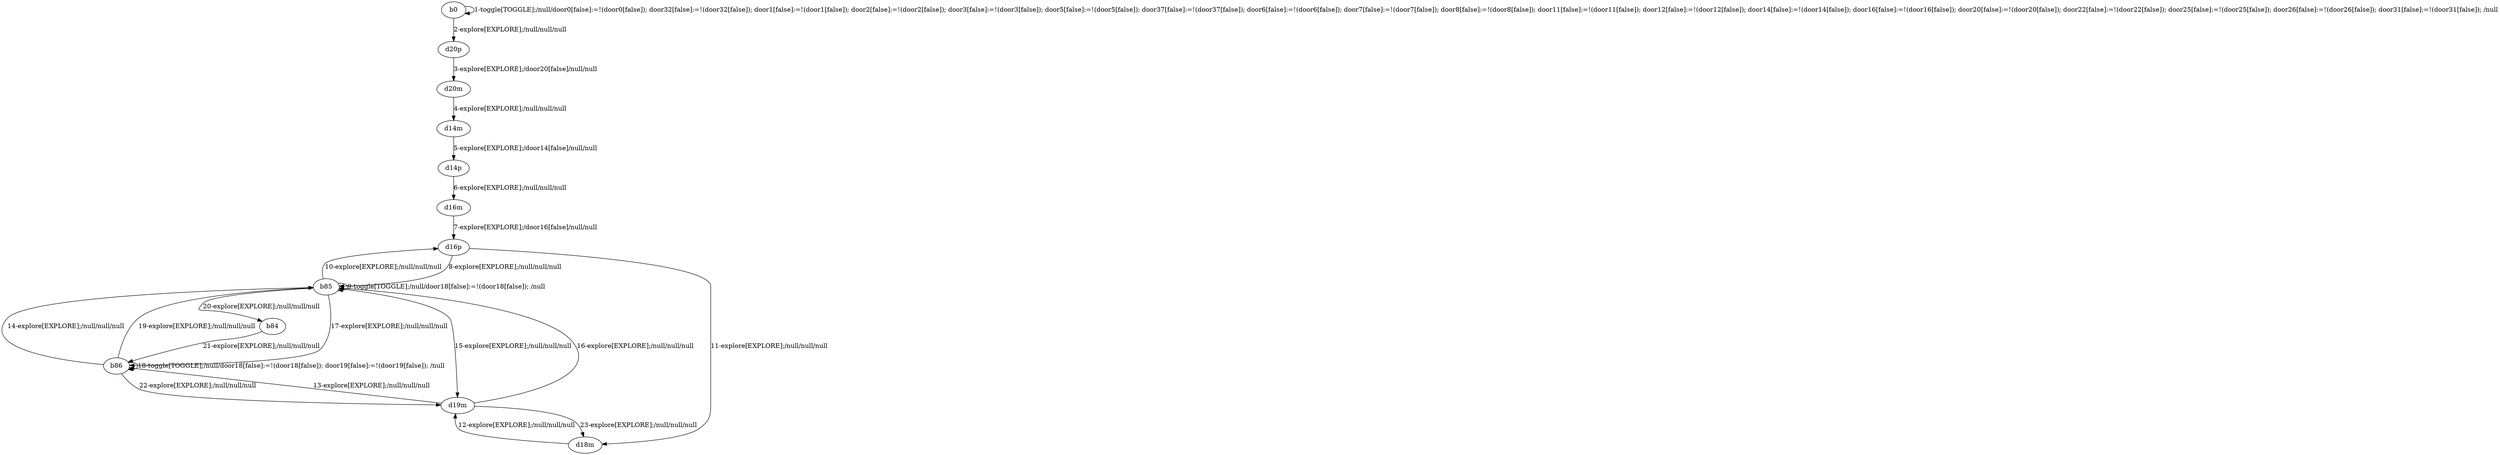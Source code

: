 # Total number of goals covered by this test: 1
# d18m --> d19m

digraph g {
"b0" -> "b0" [label = "1-toggle[TOGGLE];/null/door0[false]:=!(door0[false]); door32[false]:=!(door32[false]); door1[false]:=!(door1[false]); door2[false]:=!(door2[false]); door3[false]:=!(door3[false]); door5[false]:=!(door5[false]); door37[false]:=!(door37[false]); door6[false]:=!(door6[false]); door7[false]:=!(door7[false]); door8[false]:=!(door8[false]); door11[false]:=!(door11[false]); door12[false]:=!(door12[false]); door14[false]:=!(door14[false]); door16[false]:=!(door16[false]); door20[false]:=!(door20[false]); door22[false]:=!(door22[false]); door25[false]:=!(door25[false]); door26[false]:=!(door26[false]); door31[false]:=!(door31[false]); /null"];
"b0" -> "d20p" [label = "2-explore[EXPLORE];/null/null/null"];
"d20p" -> "d20m" [label = "3-explore[EXPLORE];/door20[false]/null/null"];
"d20m" -> "d14m" [label = "4-explore[EXPLORE];/null/null/null"];
"d14m" -> "d14p" [label = "5-explore[EXPLORE];/door14[false]/null/null"];
"d14p" -> "d16m" [label = "6-explore[EXPLORE];/null/null/null"];
"d16m" -> "d16p" [label = "7-explore[EXPLORE];/door16[false]/null/null"];
"d16p" -> "b85" [label = "8-explore[EXPLORE];/null/null/null"];
"b85" -> "b85" [label = "9-toggle[TOGGLE];/null/door18[false]:=!(door18[false]); /null"];
"b85" -> "d16p" [label = "10-explore[EXPLORE];/null/null/null"];
"d16p" -> "d18m" [label = "11-explore[EXPLORE];/null/null/null"];
"d18m" -> "d19m" [label = "12-explore[EXPLORE];/null/null/null"];
"d19m" -> "b86" [label = "13-explore[EXPLORE];/null/null/null"];
"b86" -> "b85" [label = "14-explore[EXPLORE];/null/null/null"];
"b85" -> "d19m" [label = "15-explore[EXPLORE];/null/null/null"];
"d19m" -> "b85" [label = "16-explore[EXPLORE];/null/null/null"];
"b85" -> "b86" [label = "17-explore[EXPLORE];/null/null/null"];
"b86" -> "b86" [label = "18-toggle[TOGGLE];/null/door18[false]:=!(door18[false]); door19[false]:=!(door19[false]); /null"];
"b86" -> "b85" [label = "19-explore[EXPLORE];/null/null/null"];
"b85" -> "b84" [label = "20-explore[EXPLORE];/null/null/null"];
"b84" -> "b86" [label = "21-explore[EXPLORE];/null/null/null"];
"b86" -> "d19m" [label = "22-explore[EXPLORE];/null/null/null"];
"d19m" -> "d18m" [label = "23-explore[EXPLORE];/null/null/null"];
}